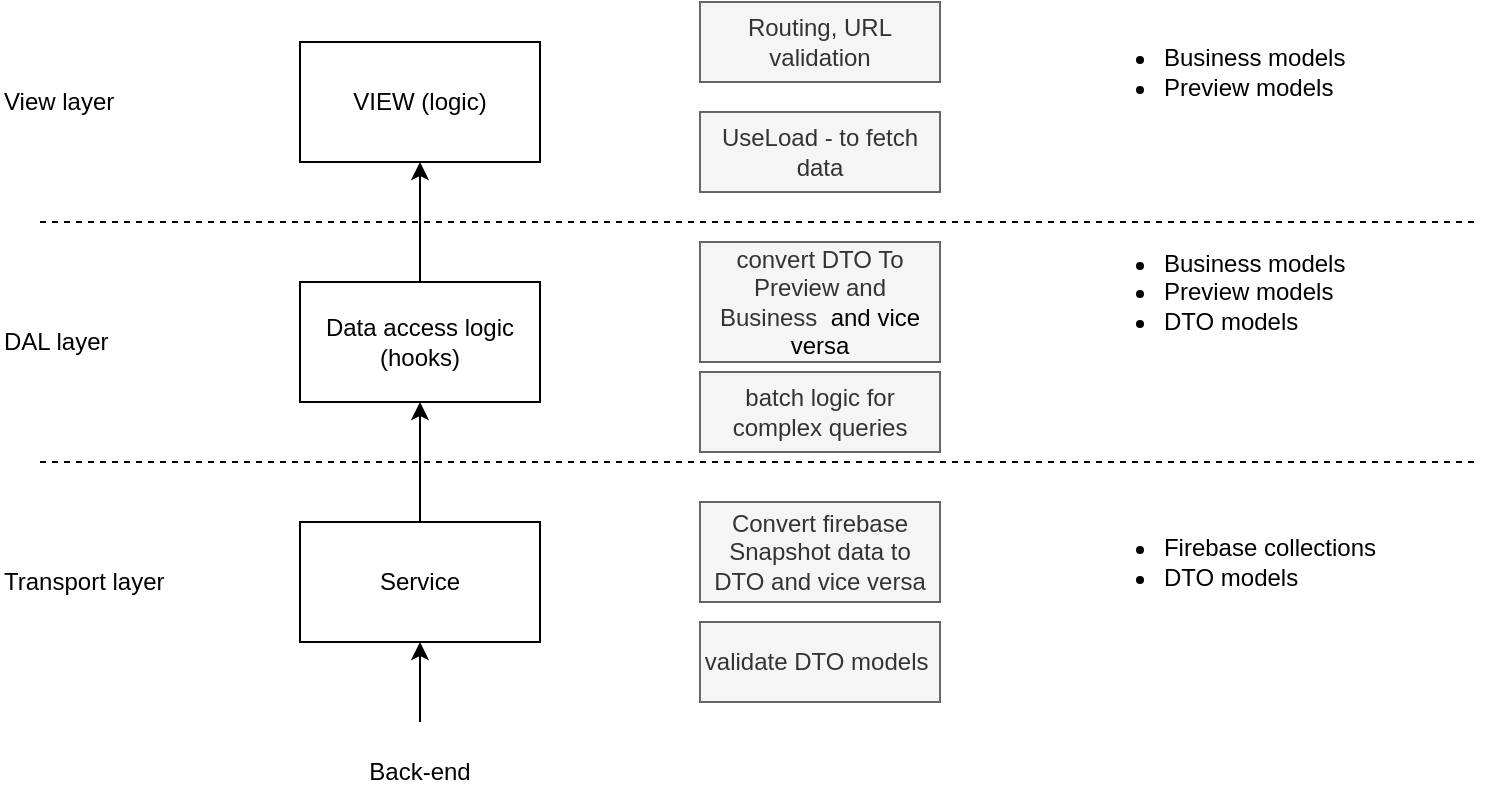 <mxfile version="22.1.11" type="device">
  <diagram name="Page-1" id="qXiaa-e5cX-Asu3SHQ3i">
    <mxGraphModel dx="1430" dy="858" grid="1" gridSize="10" guides="1" tooltips="1" connect="1" arrows="1" fold="1" page="1" pageScale="1" pageWidth="850" pageHeight="1100" math="0" shadow="0">
      <root>
        <mxCell id="0" />
        <mxCell id="1" parent="0" />
        <mxCell id="JeiDQeIqSDZP37zK-pn1-1" value="" style="endArrow=none;dashed=1;html=1;rounded=0;" parent="1" edge="1">
          <mxGeometry width="50" height="50" relative="1" as="geometry">
            <mxPoint x="230" y="320" as="sourcePoint" />
            <mxPoint x="950" y="320" as="targetPoint" />
          </mxGeometry>
        </mxCell>
        <mxCell id="JeiDQeIqSDZP37zK-pn1-2" value="" style="endArrow=none;dashed=1;html=1;rounded=0;" parent="1" edge="1">
          <mxGeometry width="50" height="50" relative="1" as="geometry">
            <mxPoint x="230" y="440" as="sourcePoint" />
            <mxPoint x="950" y="440" as="targetPoint" />
          </mxGeometry>
        </mxCell>
        <mxCell id="JeiDQeIqSDZP37zK-pn1-11" value="Service" style="html=1;whiteSpace=wrap;" parent="1" vertex="1">
          <mxGeometry x="360" y="470" width="120" height="60" as="geometry" />
        </mxCell>
        <mxCell id="JeiDQeIqSDZP37zK-pn1-12" value="Data access logic (hooks)" style="html=1;whiteSpace=wrap;" parent="1" vertex="1">
          <mxGeometry x="360" y="350" width="120" height="60" as="geometry" />
        </mxCell>
        <mxCell id="JeiDQeIqSDZP37zK-pn1-13" value="VIEW (logic)" style="html=1;whiteSpace=wrap;" parent="1" vertex="1">
          <mxGeometry x="360" y="230" width="120" height="60" as="geometry" />
        </mxCell>
        <mxCell id="JeiDQeIqSDZP37zK-pn1-14" value="" style="endArrow=classic;html=1;rounded=0;entryX=0.5;entryY=1;entryDx=0;entryDy=0;" parent="1" target="JeiDQeIqSDZP37zK-pn1-11" edge="1">
          <mxGeometry width="50" height="50" relative="1" as="geometry">
            <mxPoint x="420" y="570" as="sourcePoint" />
            <mxPoint x="480" y="520" as="targetPoint" />
          </mxGeometry>
        </mxCell>
        <mxCell id="JeiDQeIqSDZP37zK-pn1-17" value="" style="endArrow=classic;html=1;rounded=0;entryX=0.5;entryY=1;entryDx=0;entryDy=0;exitX=0.5;exitY=0;exitDx=0;exitDy=0;" parent="1" source="JeiDQeIqSDZP37zK-pn1-11" target="JeiDQeIqSDZP37zK-pn1-12" edge="1">
          <mxGeometry width="50" height="50" relative="1" as="geometry">
            <mxPoint x="430" y="610" as="sourcePoint" />
            <mxPoint x="430" y="530" as="targetPoint" />
          </mxGeometry>
        </mxCell>
        <mxCell id="JeiDQeIqSDZP37zK-pn1-18" value="" style="endArrow=classic;html=1;rounded=0;entryX=0.5;entryY=1;entryDx=0;entryDy=0;exitX=0.5;exitY=0;exitDx=0;exitDy=0;" parent="1" source="JeiDQeIqSDZP37zK-pn1-12" target="JeiDQeIqSDZP37zK-pn1-13" edge="1">
          <mxGeometry width="50" height="50" relative="1" as="geometry">
            <mxPoint x="440" y="620" as="sourcePoint" />
            <mxPoint x="440" y="540" as="targetPoint" />
          </mxGeometry>
        </mxCell>
        <mxCell id="7Neqq3dsCcLXtfbqQzyr-12" value="&lt;ul&gt;&lt;li style=&quot;text-align: left;&quot;&gt;Firebase collections&lt;/li&gt;&lt;li style=&quot;text-align: left;&quot;&gt;DTO models&lt;/li&gt;&lt;/ul&gt;" style="text;html=1;strokeColor=none;fillColor=none;align=center;verticalAlign=middle;whiteSpace=wrap;rounded=0;" parent="1" vertex="1">
          <mxGeometry x="750" y="475" width="150" height="30" as="geometry" />
        </mxCell>
        <mxCell id="YTr6dIwD4O5Q6CULZTlz-1" value="&lt;ul&gt;&lt;li&gt;Business models&lt;/li&gt;&lt;li style=&quot;&quot;&gt;Preview models&lt;/li&gt;&lt;/ul&gt;" style="text;html=1;strokeColor=none;fillColor=none;align=left;verticalAlign=middle;whiteSpace=wrap;rounded=0;" parent="1" vertex="1">
          <mxGeometry x="750" y="230" width="150" height="30" as="geometry" />
        </mxCell>
        <mxCell id="YTr6dIwD4O5Q6CULZTlz-3" value="&lt;ul&gt;&lt;li&gt;Business models&lt;/li&gt;&lt;li style=&quot;&quot;&gt;Preview models&lt;/li&gt;&lt;li style=&quot;&quot;&gt;DTO models&lt;/li&gt;&lt;/ul&gt;" style="text;html=1;strokeColor=none;fillColor=none;align=left;verticalAlign=middle;whiteSpace=wrap;rounded=0;" parent="1" vertex="1">
          <mxGeometry x="750" y="340" width="150" height="30" as="geometry" />
        </mxCell>
        <mxCell id="YTr6dIwD4O5Q6CULZTlz-4" value="Routing, URL validation" style="html=1;whiteSpace=wrap;fillColor=#f5f5f5;fontColor=#333333;strokeColor=#666666;" parent="1" vertex="1">
          <mxGeometry x="560" y="210" width="120" height="40" as="geometry" />
        </mxCell>
        <mxCell id="YTr6dIwD4O5Q6CULZTlz-5" value="View layer" style="text;html=1;strokeColor=none;fillColor=none;align=left;verticalAlign=middle;whiteSpace=wrap;rounded=0;" parent="1" vertex="1">
          <mxGeometry x="210" y="245" width="80" height="30" as="geometry" />
        </mxCell>
        <mxCell id="YTr6dIwD4O5Q6CULZTlz-6" value="DAL layer" style="text;html=1;strokeColor=none;fillColor=none;align=left;verticalAlign=middle;whiteSpace=wrap;rounded=0;" parent="1" vertex="1">
          <mxGeometry x="210" y="365" width="90" height="30" as="geometry" />
        </mxCell>
        <mxCell id="YTr6dIwD4O5Q6CULZTlz-7" value="Transport layer" style="text;html=1;strokeColor=none;fillColor=none;align=left;verticalAlign=middle;whiteSpace=wrap;rounded=0;" parent="1" vertex="1">
          <mxGeometry x="210" y="485" width="90" height="30" as="geometry" />
        </mxCell>
        <mxCell id="xu9rCJrtn5sGh2Ad8RDT-1" value="validate DTO models&amp;nbsp;" style="html=1;whiteSpace=wrap;fillColor=#f5f5f5;fontColor=#333333;strokeColor=#666666;" vertex="1" parent="1">
          <mxGeometry x="560" y="520" width="120" height="40" as="geometry" />
        </mxCell>
        <mxCell id="xu9rCJrtn5sGh2Ad8RDT-2" value="Convert firebase Snapshot data to DTO and vice versa" style="html=1;whiteSpace=wrap;fillColor=#f5f5f5;fontColor=#333333;strokeColor=#666666;" vertex="1" parent="1">
          <mxGeometry x="560" y="460" width="120" height="50" as="geometry" />
        </mxCell>
        <mxCell id="xu9rCJrtn5sGh2Ad8RDT-3" value="convert DTO To Preview and Business&amp;nbsp;&lt;span style=&quot;color: rgb(0, 0, 0);&quot;&gt;&amp;nbsp;and vice versa&lt;/span&gt;" style="html=1;whiteSpace=wrap;fillColor=#f5f5f5;fontColor=#333333;strokeColor=#666666;" vertex="1" parent="1">
          <mxGeometry x="560" y="330" width="120" height="60" as="geometry" />
        </mxCell>
        <mxCell id="xu9rCJrtn5sGh2Ad8RDT-4" value="batch logic for complex queries" style="html=1;whiteSpace=wrap;fillColor=#f5f5f5;fontColor=#333333;strokeColor=#666666;" vertex="1" parent="1">
          <mxGeometry x="560" y="395" width="120" height="40" as="geometry" />
        </mxCell>
        <mxCell id="xu9rCJrtn5sGh2Ad8RDT-5" value="UseLoad - to fetch data" style="html=1;whiteSpace=wrap;fillColor=#f5f5f5;fontColor=#333333;strokeColor=#666666;" vertex="1" parent="1">
          <mxGeometry x="560" y="265" width="120" height="40" as="geometry" />
        </mxCell>
        <mxCell id="xu9rCJrtn5sGh2Ad8RDT-7" value="Back-end" style="text;html=1;strokeColor=none;fillColor=none;align=center;verticalAlign=middle;whiteSpace=wrap;rounded=0;" vertex="1" parent="1">
          <mxGeometry x="390" y="580" width="60" height="30" as="geometry" />
        </mxCell>
      </root>
    </mxGraphModel>
  </diagram>
</mxfile>
